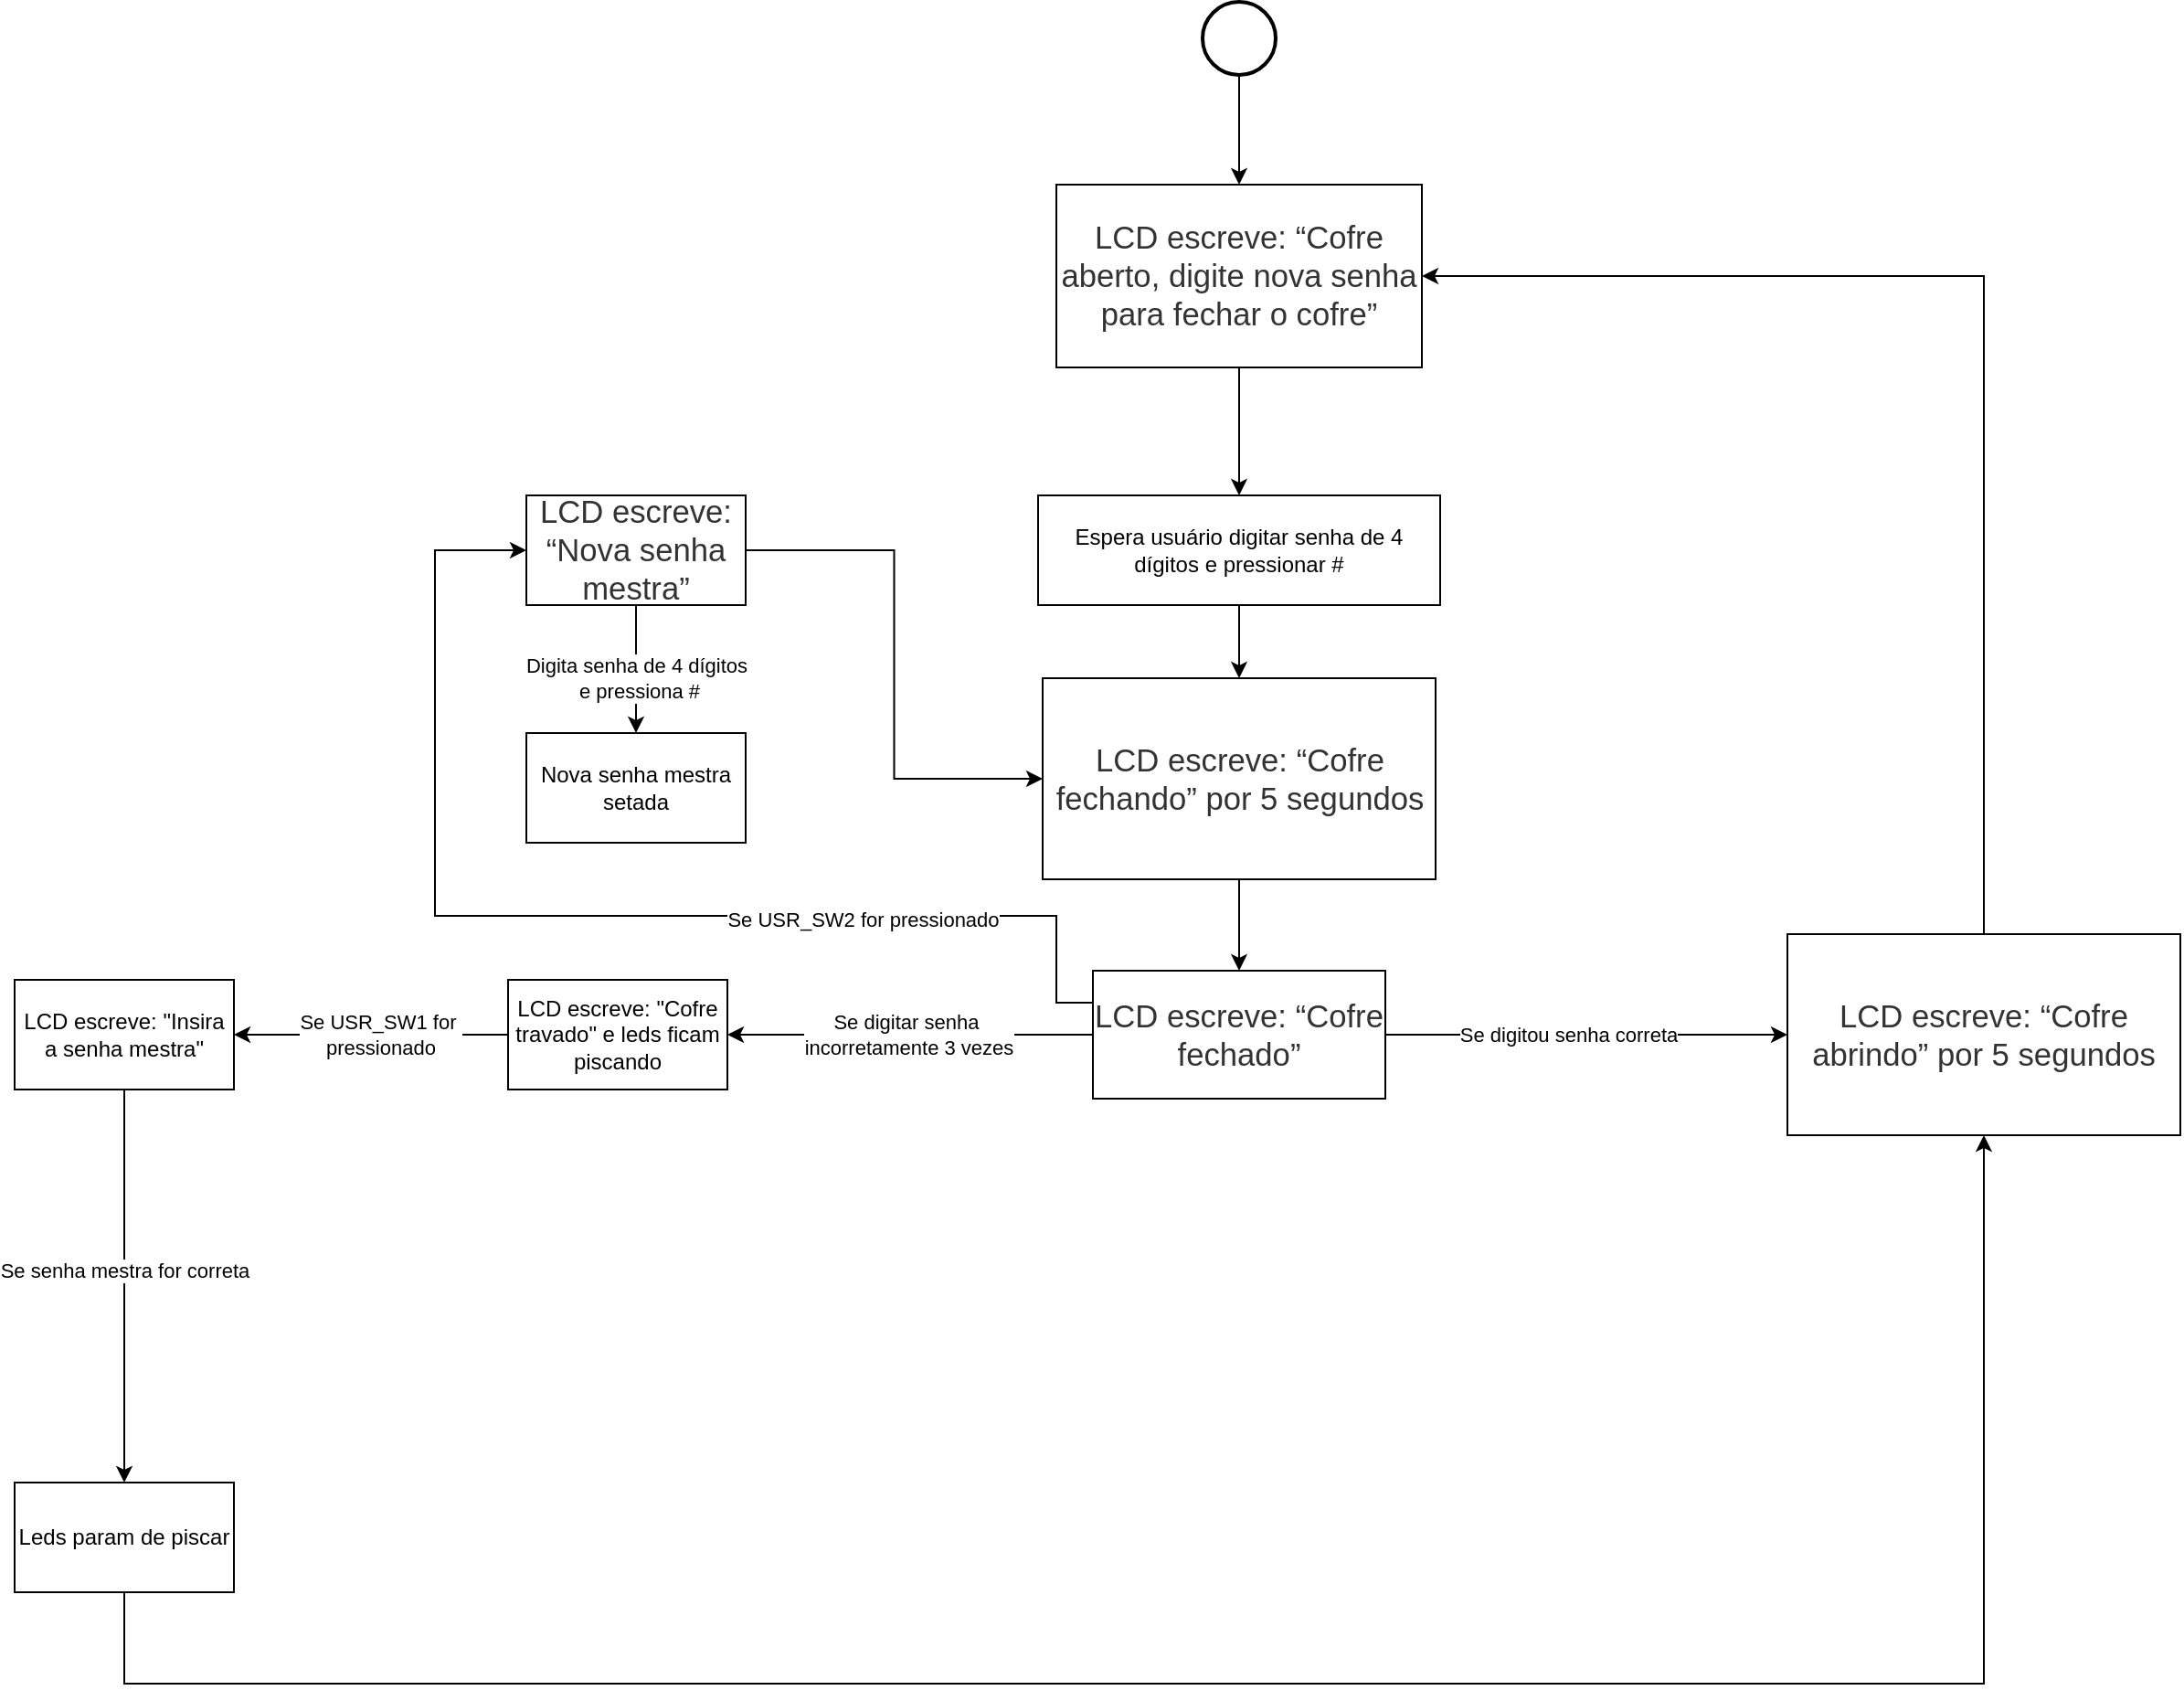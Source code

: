 <mxfile version="24.3.1" type="device">
  <diagram name="Page-1" id="J_95haZff-nVAWnaxN8r">
    <mxGraphModel dx="2204" dy="723" grid="1" gridSize="10" guides="1" tooltips="1" connect="1" arrows="1" fold="1" page="1" pageScale="1" pageWidth="850" pageHeight="1100" math="0" shadow="0">
      <root>
        <mxCell id="0" />
        <mxCell id="1" parent="0" />
        <mxCell id="_bK2OzGPnSI0DBPaxuRB-6" value="" style="edgeStyle=orthogonalEdgeStyle;rounded=0;orthogonalLoop=1;jettySize=auto;html=1;entryX=0.5;entryY=0;entryDx=0;entryDy=0;" parent="1" source="_bK2OzGPnSI0DBPaxuRB-1" target="qK9qToJDl3GBQaCKe6_q-1" edge="1">
          <mxGeometry relative="1" as="geometry" />
        </mxCell>
        <mxCell id="_bK2OzGPnSI0DBPaxuRB-1" value="&lt;span id=&quot;docs-internal-guid-59f3592b-7fff-c9df-cbbb-19d2694f21c2&quot; style=&quot;font-size:13pt;font-family:Calibri,sans-serif;color:#333333;background-color:transparent;font-weight:400;font-style:normal;font-variant:normal;text-decoration:none;vertical-align:baseline;white-space:pre;white-space:pre-wrap;&quot;&gt;LCD escreve: “Cofre aberto, digite nova senha para fechar o cofre”&lt;/span&gt;" style="rounded=0;whiteSpace=wrap;html=1;" parent="1" vertex="1">
          <mxGeometry x="320" y="130" width="200" height="100" as="geometry" />
        </mxCell>
        <mxCell id="_bK2OzGPnSI0DBPaxuRB-3" style="edgeStyle=orthogonalEdgeStyle;rounded=0;orthogonalLoop=1;jettySize=auto;html=1;exitX=0.5;exitY=1;exitDx=0;exitDy=0;exitPerimeter=0;entryX=0.5;entryY=0;entryDx=0;entryDy=0;" parent="1" source="_bK2OzGPnSI0DBPaxuRB-2" target="_bK2OzGPnSI0DBPaxuRB-1" edge="1">
          <mxGeometry relative="1" as="geometry" />
        </mxCell>
        <mxCell id="_bK2OzGPnSI0DBPaxuRB-2" value="" style="strokeWidth=2;html=1;shape=mxgraph.flowchart.start_2;whiteSpace=wrap;" parent="1" vertex="1">
          <mxGeometry x="400" y="30" width="40" height="40" as="geometry" />
        </mxCell>
        <mxCell id="_bK2OzGPnSI0DBPaxuRB-9" value="" style="edgeStyle=orthogonalEdgeStyle;rounded=0;orthogonalLoop=1;jettySize=auto;html=1;" parent="1" source="_bK2OzGPnSI0DBPaxuRB-5" target="_bK2OzGPnSI0DBPaxuRB-8" edge="1">
          <mxGeometry relative="1" as="geometry" />
        </mxCell>
        <mxCell id="_bK2OzGPnSI0DBPaxuRB-5" value="&lt;span id=&quot;docs-internal-guid-59f3592b-7fff-c9df-cbbb-19d2694f21c2&quot; style=&quot;font-size:13pt;font-family:Calibri,sans-serif;color:#333333;background-color:transparent;font-weight:400;font-style:normal;font-variant:normal;text-decoration:none;vertical-align:baseline;white-space:pre;white-space:pre-wrap;&quot;&gt;LCD escreve: &lt;/span&gt;&lt;span id=&quot;docs-internal-guid-6c4bf1d7-7fff-f938-3a2f-f0fb4740b3ce&quot; style=&quot;font-size:13pt;font-family:Calibri,sans-serif;color:#333333;background-color:transparent;font-weight:400;font-style:normal;font-variant:normal;text-decoration:none;vertical-align:baseline;white-space:pre;white-space:pre-wrap;&quot;&gt;“Cofre fechando” por 5 segundos&lt;/span&gt;" style="whiteSpace=wrap;html=1;" parent="1" vertex="1">
          <mxGeometry x="312.5" y="400" width="215" height="110" as="geometry" />
        </mxCell>
        <mxCell id="_bK2OzGPnSI0DBPaxuRB-11" style="edgeStyle=orthogonalEdgeStyle;rounded=0;orthogonalLoop=1;jettySize=auto;html=1;exitX=1;exitY=0.5;exitDx=0;exitDy=0;entryX=0;entryY=0.5;entryDx=0;entryDy=0;" parent="1" source="_bK2OzGPnSI0DBPaxuRB-8" target="_bK2OzGPnSI0DBPaxuRB-13" edge="1">
          <mxGeometry relative="1" as="geometry">
            <mxPoint x="640" y="690" as="targetPoint" />
          </mxGeometry>
        </mxCell>
        <mxCell id="_bK2OzGPnSI0DBPaxuRB-12" value="Se digitou senha correta" style="edgeLabel;html=1;align=center;verticalAlign=middle;resizable=0;points=[];" parent="_bK2OzGPnSI0DBPaxuRB-11" vertex="1" connectable="0">
          <mxGeometry x="-0.294" y="-1" relative="1" as="geometry">
            <mxPoint x="22" y="-1" as="offset" />
          </mxGeometry>
        </mxCell>
        <mxCell id="_bK2OzGPnSI0DBPaxuRB-25" style="edgeStyle=orthogonalEdgeStyle;rounded=0;orthogonalLoop=1;jettySize=auto;html=1;entryX=1;entryY=0.5;entryDx=0;entryDy=0;" parent="1" source="_bK2OzGPnSI0DBPaxuRB-8" target="_bK2OzGPnSI0DBPaxuRB-23" edge="1">
          <mxGeometry relative="1" as="geometry" />
        </mxCell>
        <mxCell id="_bK2OzGPnSI0DBPaxuRB-26" value="&lt;div&gt;Se digitar senha&amp;nbsp;&lt;/div&gt;&lt;div&gt;incorretamente 3 vezes&lt;/div&gt;" style="edgeLabel;html=1;align=center;verticalAlign=middle;resizable=0;points=[];" parent="_bK2OzGPnSI0DBPaxuRB-25" vertex="1" connectable="0">
          <mxGeometry x="0.308" y="2" relative="1" as="geometry">
            <mxPoint x="30" y="-2" as="offset" />
          </mxGeometry>
        </mxCell>
        <mxCell id="0s2gPMVXWMg0jpKuCvmI-3" style="edgeStyle=orthogonalEdgeStyle;rounded=0;orthogonalLoop=1;jettySize=auto;html=1;exitX=0;exitY=0.25;exitDx=0;exitDy=0;entryX=0;entryY=0.5;entryDx=0;entryDy=0;" edge="1" parent="1" source="_bK2OzGPnSI0DBPaxuRB-8" target="_bK2OzGPnSI0DBPaxuRB-15">
          <mxGeometry relative="1" as="geometry">
            <Array as="points">
              <mxPoint x="320" y="578" />
              <mxPoint x="320" y="530" />
              <mxPoint x="-20" y="530" />
              <mxPoint x="-20" y="330" />
            </Array>
          </mxGeometry>
        </mxCell>
        <mxCell id="0s2gPMVXWMg0jpKuCvmI-4" value="Se USR_SW2 for pressionado" style="edgeLabel;html=1;align=center;verticalAlign=middle;resizable=0;points=[];" vertex="1" connectable="0" parent="0s2gPMVXWMg0jpKuCvmI-3">
          <mxGeometry x="-0.472" y="2" relative="1" as="geometry">
            <mxPoint as="offset" />
          </mxGeometry>
        </mxCell>
        <mxCell id="_bK2OzGPnSI0DBPaxuRB-8" value="&lt;span id=&quot;docs-internal-guid-6211d3e0-7fff-865d-630a-0e5072d78f76&quot; style=&quot;font-size:13pt;font-family:Calibri,sans-serif;color:#333333;background-color:transparent;font-weight:400;font-style:normal;font-variant:normal;text-decoration:none;vertical-align:baseline;white-space:pre;white-space:pre-wrap;&quot;&gt;LCD escreve: “Cofre fechado”&lt;/span&gt;" style="whiteSpace=wrap;html=1;" parent="1" vertex="1">
          <mxGeometry x="340" y="560" width="160" height="70" as="geometry" />
        </mxCell>
        <mxCell id="_bK2OzGPnSI0DBPaxuRB-14" style="edgeStyle=orthogonalEdgeStyle;rounded=0;orthogonalLoop=1;jettySize=auto;html=1;exitX=0.5;exitY=0;exitDx=0;exitDy=0;entryX=1;entryY=0.5;entryDx=0;entryDy=0;" parent="1" source="_bK2OzGPnSI0DBPaxuRB-13" target="_bK2OzGPnSI0DBPaxuRB-1" edge="1">
          <mxGeometry relative="1" as="geometry" />
        </mxCell>
        <mxCell id="_bK2OzGPnSI0DBPaxuRB-13" value="&lt;span id=&quot;docs-internal-guid-59f3592b-7fff-c9df-cbbb-19d2694f21c2&quot; style=&quot;font-size:13pt;font-family:Calibri,sans-serif;color:#333333;background-color:transparent;font-weight:400;font-style:normal;font-variant:normal;text-decoration:none;vertical-align:baseline;white-space:pre;white-space:pre-wrap;&quot;&gt;LCD escreve: &lt;/span&gt;&lt;span id=&quot;docs-internal-guid-6c4bf1d7-7fff-f938-3a2f-f0fb4740b3ce&quot; style=&quot;font-size:13pt;font-family:Calibri,sans-serif;color:#333333;background-color:transparent;font-weight:400;font-style:normal;font-variant:normal;text-decoration:none;vertical-align:baseline;white-space:pre;white-space:pre-wrap;&quot;&gt;“Cofre abrindo” por 5 segundos&lt;/span&gt;" style="whiteSpace=wrap;html=1;" parent="1" vertex="1">
          <mxGeometry x="720" y="540" width="215" height="110" as="geometry" />
        </mxCell>
        <mxCell id="_bK2OzGPnSI0DBPaxuRB-21" value="" style="edgeStyle=orthogonalEdgeStyle;rounded=0;orthogonalLoop=1;jettySize=auto;html=1;" parent="1" source="_bK2OzGPnSI0DBPaxuRB-15" target="_bK2OzGPnSI0DBPaxuRB-20" edge="1">
          <mxGeometry relative="1" as="geometry" />
        </mxCell>
        <mxCell id="_bK2OzGPnSI0DBPaxuRB-22" value="&lt;div&gt;Digita senha de 4 dígitos&lt;/div&gt;&lt;div&gt;&amp;nbsp;e pressiona #&lt;/div&gt;" style="edgeLabel;html=1;align=center;verticalAlign=middle;resizable=0;points=[];" parent="_bK2OzGPnSI0DBPaxuRB-21" vertex="1" connectable="0">
          <mxGeometry x="0.126" relative="1" as="geometry">
            <mxPoint as="offset" />
          </mxGeometry>
        </mxCell>
        <mxCell id="0s2gPMVXWMg0jpKuCvmI-5" style="edgeStyle=orthogonalEdgeStyle;rounded=0;orthogonalLoop=1;jettySize=auto;html=1;exitX=1;exitY=0.5;exitDx=0;exitDy=0;entryX=0;entryY=0.5;entryDx=0;entryDy=0;" edge="1" parent="1" source="_bK2OzGPnSI0DBPaxuRB-15" target="_bK2OzGPnSI0DBPaxuRB-5">
          <mxGeometry relative="1" as="geometry" />
        </mxCell>
        <mxCell id="_bK2OzGPnSI0DBPaxuRB-15" value="&lt;span id=&quot;docs-internal-guid-6211d3e0-7fff-865d-630a-0e5072d78f76&quot; style=&quot;font-size:13pt;font-family:Calibri,sans-serif;color:#333333;background-color:transparent;font-weight:400;font-style:normal;font-variant:normal;text-decoration:none;vertical-align:baseline;white-space:pre;white-space:pre-wrap;&quot;&gt;LCD escreve: “Nova senha mestra”&lt;/span&gt;" style="whiteSpace=wrap;html=1;" parent="1" vertex="1">
          <mxGeometry x="30" y="300" width="120" height="60" as="geometry" />
        </mxCell>
        <mxCell id="_bK2OzGPnSI0DBPaxuRB-20" value="Nova senha mestra setada" style="whiteSpace=wrap;html=1;" parent="1" vertex="1">
          <mxGeometry x="30" y="430" width="120" height="60" as="geometry" />
        </mxCell>
        <mxCell id="_bK2OzGPnSI0DBPaxuRB-30" value="" style="edgeStyle=orthogonalEdgeStyle;rounded=0;orthogonalLoop=1;jettySize=auto;html=1;" parent="1" source="_bK2OzGPnSI0DBPaxuRB-23" target="_bK2OzGPnSI0DBPaxuRB-28" edge="1">
          <mxGeometry relative="1" as="geometry" />
        </mxCell>
        <mxCell id="_bK2OzGPnSI0DBPaxuRB-31" value="&lt;div&gt;Se USR_SW1 for&amp;nbsp;&lt;/div&gt;&lt;div&gt;pressionado&lt;/div&gt;" style="edgeLabel;html=1;align=center;verticalAlign=middle;resizable=0;points=[];" parent="_bK2OzGPnSI0DBPaxuRB-30" vertex="1" connectable="0">
          <mxGeometry x="0.245" y="-1" relative="1" as="geometry">
            <mxPoint x="23" y="1" as="offset" />
          </mxGeometry>
        </mxCell>
        <mxCell id="_bK2OzGPnSI0DBPaxuRB-23" value="LCD escreve: &quot;Cofre travado&quot; e leds ficam piscando" style="whiteSpace=wrap;html=1;" parent="1" vertex="1">
          <mxGeometry x="20" y="565" width="120" height="60" as="geometry" />
        </mxCell>
        <mxCell id="_bK2OzGPnSI0DBPaxuRB-33" value="" style="edgeStyle=orthogonalEdgeStyle;rounded=0;orthogonalLoop=1;jettySize=auto;html=1;" parent="1" source="_bK2OzGPnSI0DBPaxuRB-28" target="_bK2OzGPnSI0DBPaxuRB-32" edge="1">
          <mxGeometry relative="1" as="geometry" />
        </mxCell>
        <mxCell id="_bK2OzGPnSI0DBPaxuRB-34" value="Se senha mestra for correta" style="edgeLabel;html=1;align=center;verticalAlign=middle;resizable=0;points=[];" parent="_bK2OzGPnSI0DBPaxuRB-33" vertex="1" connectable="0">
          <mxGeometry x="-0.083" relative="1" as="geometry">
            <mxPoint as="offset" />
          </mxGeometry>
        </mxCell>
        <mxCell id="_bK2OzGPnSI0DBPaxuRB-28" value="LCD escreve: &quot;Insira a senha mestra&quot;" style="whiteSpace=wrap;html=1;" parent="1" vertex="1">
          <mxGeometry x="-250" y="565" width="120" height="60" as="geometry" />
        </mxCell>
        <mxCell id="_bK2OzGPnSI0DBPaxuRB-36" style="edgeStyle=orthogonalEdgeStyle;rounded=0;orthogonalLoop=1;jettySize=auto;html=1;entryX=0.5;entryY=1;entryDx=0;entryDy=0;" parent="1" source="_bK2OzGPnSI0DBPaxuRB-32" target="_bK2OzGPnSI0DBPaxuRB-13" edge="1">
          <mxGeometry relative="1" as="geometry">
            <Array as="points">
              <mxPoint x="-190" y="950" />
              <mxPoint x="827" y="950" />
            </Array>
          </mxGeometry>
        </mxCell>
        <mxCell id="_bK2OzGPnSI0DBPaxuRB-32" value="Leds param de piscar" style="whiteSpace=wrap;html=1;" parent="1" vertex="1">
          <mxGeometry x="-250" y="840" width="120" height="60" as="geometry" />
        </mxCell>
        <mxCell id="qK9qToJDl3GBQaCKe6_q-2" value="" style="edgeStyle=orthogonalEdgeStyle;rounded=0;orthogonalLoop=1;jettySize=auto;html=1;" parent="1" source="qK9qToJDl3GBQaCKe6_q-1" target="_bK2OzGPnSI0DBPaxuRB-5" edge="1">
          <mxGeometry relative="1" as="geometry" />
        </mxCell>
        <mxCell id="qK9qToJDl3GBQaCKe6_q-1" value="Espera usuário digitar senha de 4 dígitos e pressionar #" style="whiteSpace=wrap;html=1;" parent="1" vertex="1">
          <mxGeometry x="310" y="300" width="220" height="60" as="geometry" />
        </mxCell>
      </root>
    </mxGraphModel>
  </diagram>
</mxfile>
